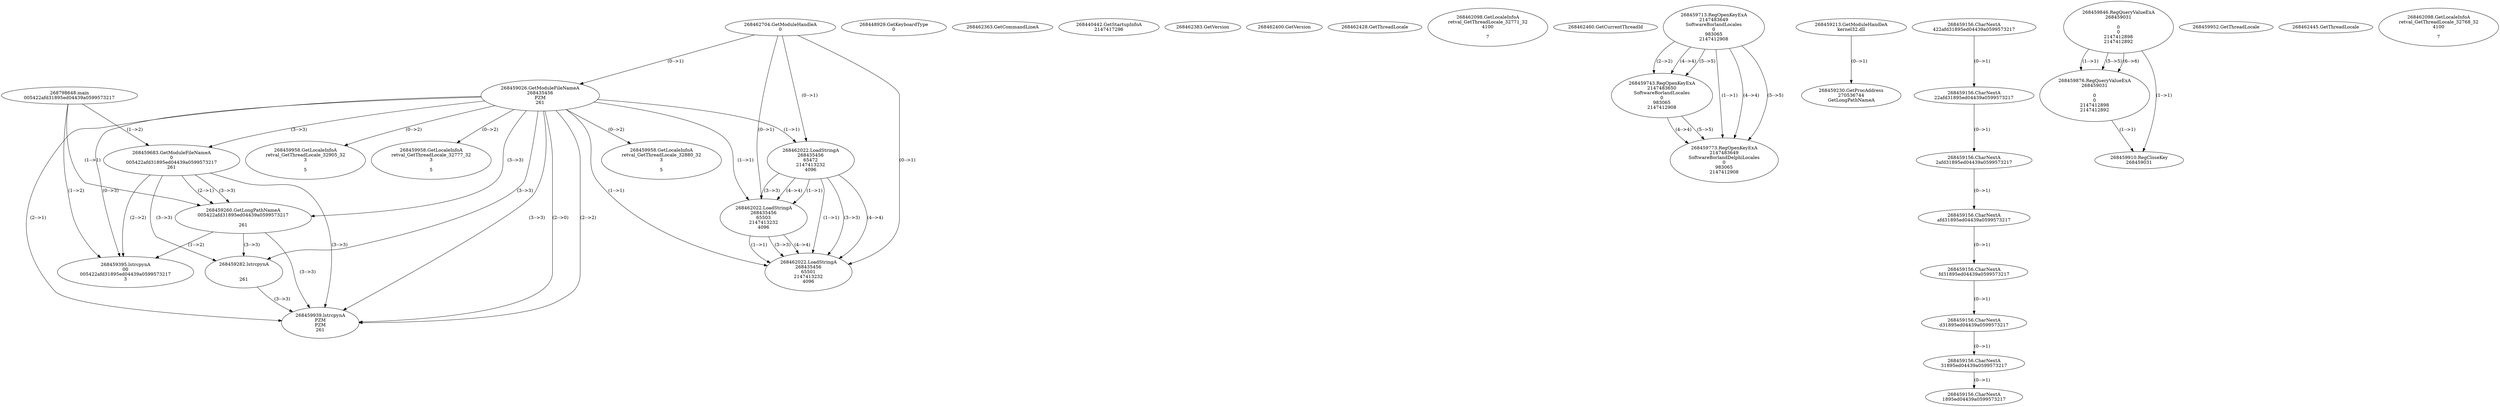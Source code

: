 // Global SCDG with merge call
digraph {
	0 [label="268798648.main
005422afd31895ed04439a0599573217"]
	1 [label="268462704.GetModuleHandleA
0"]
	2 [label="268448929.GetKeyboardType
0"]
	3 [label="268462363.GetCommandLineA
"]
	4 [label="268440442.GetStartupInfoA
2147417296"]
	5 [label="268462383.GetVersion
"]
	6 [label="268462400.GetVersion
"]
	7 [label="268462428.GetThreadLocale
"]
	8 [label="268462098.GetLocaleInfoA
retval_GetThreadLocale_32771_32
4100

7"]
	9 [label="268462460.GetCurrentThreadId
"]
	10 [label="268459026.GetModuleFileNameA
268435456
PZM
261"]
	1 -> 10 [label="(0-->1)"]
	11 [label="268459683.GetModuleFileNameA
0
005422afd31895ed04439a0599573217
261"]
	0 -> 11 [label="(1-->2)"]
	10 -> 11 [label="(3-->3)"]
	12 [label="268459713.RegOpenKeyExA
2147483649
Software\Borland\Locales
0
983065
2147412908"]
	13 [label="268459213.GetModuleHandleA
kernel32.dll"]
	14 [label="268459230.GetProcAddress
270536744
GetLongPathNameA"]
	13 -> 14 [label="(0-->1)"]
	15 [label="268459260.GetLongPathNameA
005422afd31895ed04439a0599573217

261"]
	0 -> 15 [label="(1-->1)"]
	11 -> 15 [label="(2-->1)"]
	10 -> 15 [label="(3-->3)"]
	11 -> 15 [label="(3-->3)"]
	16 [label="268459395.lstrcpynA
00
005422afd31895ed04439a0599573217
3"]
	0 -> 16 [label="(1-->2)"]
	11 -> 16 [label="(2-->2)"]
	15 -> 16 [label="(1-->2)"]
	10 -> 16 [label="(0-->3)"]
	17 [label="268459156.CharNextA
422afd31895ed04439a0599573217"]
	18 [label="268459156.CharNextA
22afd31895ed04439a0599573217"]
	17 -> 18 [label="(0-->1)"]
	19 [label="268459156.CharNextA
2afd31895ed04439a0599573217"]
	18 -> 19 [label="(0-->1)"]
	20 [label="268459156.CharNextA
afd31895ed04439a0599573217"]
	19 -> 20 [label="(0-->1)"]
	21 [label="268459156.CharNextA
fd31895ed04439a0599573217"]
	20 -> 21 [label="(0-->1)"]
	22 [label="268459156.CharNextA
d31895ed04439a0599573217"]
	21 -> 22 [label="(0-->1)"]
	23 [label="268459156.CharNextA
31895ed04439a0599573217"]
	22 -> 23 [label="(0-->1)"]
	24 [label="268459156.CharNextA
1895ed04439a0599573217"]
	23 -> 24 [label="(0-->1)"]
	25 [label="268459282.lstrcpynA


261"]
	10 -> 25 [label="(3-->3)"]
	11 -> 25 [label="(3-->3)"]
	15 -> 25 [label="(3-->3)"]
	26 [label="268459846.RegQueryValueExA
268459031

0
0
2147412898
2147412892"]
	27 [label="268459876.RegQueryValueExA
268459031

0
0
2147412898
2147412892"]
	26 -> 27 [label="(1-->1)"]
	26 -> 27 [label="(5-->5)"]
	26 -> 27 [label="(6-->6)"]
	28 [label="268459910.RegCloseKey
268459031"]
	26 -> 28 [label="(1-->1)"]
	27 -> 28 [label="(1-->1)"]
	29 [label="268459939.lstrcpynA
PZM
PZM
261"]
	10 -> 29 [label="(2-->1)"]
	10 -> 29 [label="(2-->2)"]
	10 -> 29 [label="(3-->3)"]
	11 -> 29 [label="(3-->3)"]
	15 -> 29 [label="(3-->3)"]
	25 -> 29 [label="(3-->3)"]
	10 -> 29 [label="(2-->0)"]
	30 [label="268459952.GetThreadLocale
"]
	31 [label="268459958.GetLocaleInfoA
retval_GetThreadLocale_32880_32
3

5"]
	10 -> 31 [label="(0-->2)"]
	32 [label="268462022.LoadStringA
268435456
65472
2147413232
4096"]
	1 -> 32 [label="(0-->1)"]
	10 -> 32 [label="(1-->1)"]
	33 [label="268459743.RegOpenKeyExA
2147483650
Software\Borland\Locales
0
983065
2147412908"]
	12 -> 33 [label="(2-->2)"]
	12 -> 33 [label="(4-->4)"]
	12 -> 33 [label="(5-->5)"]
	34 [label="268459773.RegOpenKeyExA
2147483649
Software\Borland\Delphi\Locales
0
983065
2147412908"]
	12 -> 34 [label="(1-->1)"]
	12 -> 34 [label="(4-->4)"]
	33 -> 34 [label="(4-->4)"]
	12 -> 34 [label="(5-->5)"]
	33 -> 34 [label="(5-->5)"]
	35 [label="268459958.GetLocaleInfoA
retval_GetThreadLocale_32905_32
3

5"]
	10 -> 35 [label="(0-->2)"]
	36 [label="268462445.GetThreadLocale
"]
	37 [label="268462098.GetLocaleInfoA
retval_GetThreadLocale_32768_32
4100

7"]
	38 [label="268459958.GetLocaleInfoA
retval_GetThreadLocale_32777_32
3

5"]
	10 -> 38 [label="(0-->2)"]
	39 [label="268462022.LoadStringA
268435456
65503
2147413232
4096"]
	1 -> 39 [label="(0-->1)"]
	10 -> 39 [label="(1-->1)"]
	32 -> 39 [label="(1-->1)"]
	32 -> 39 [label="(3-->3)"]
	32 -> 39 [label="(4-->4)"]
	40 [label="268462022.LoadStringA
268435456
65501
2147413232
4096"]
	1 -> 40 [label="(0-->1)"]
	10 -> 40 [label="(1-->1)"]
	32 -> 40 [label="(1-->1)"]
	39 -> 40 [label="(1-->1)"]
	32 -> 40 [label="(3-->3)"]
	39 -> 40 [label="(3-->3)"]
	32 -> 40 [label="(4-->4)"]
	39 -> 40 [label="(4-->4)"]
}
